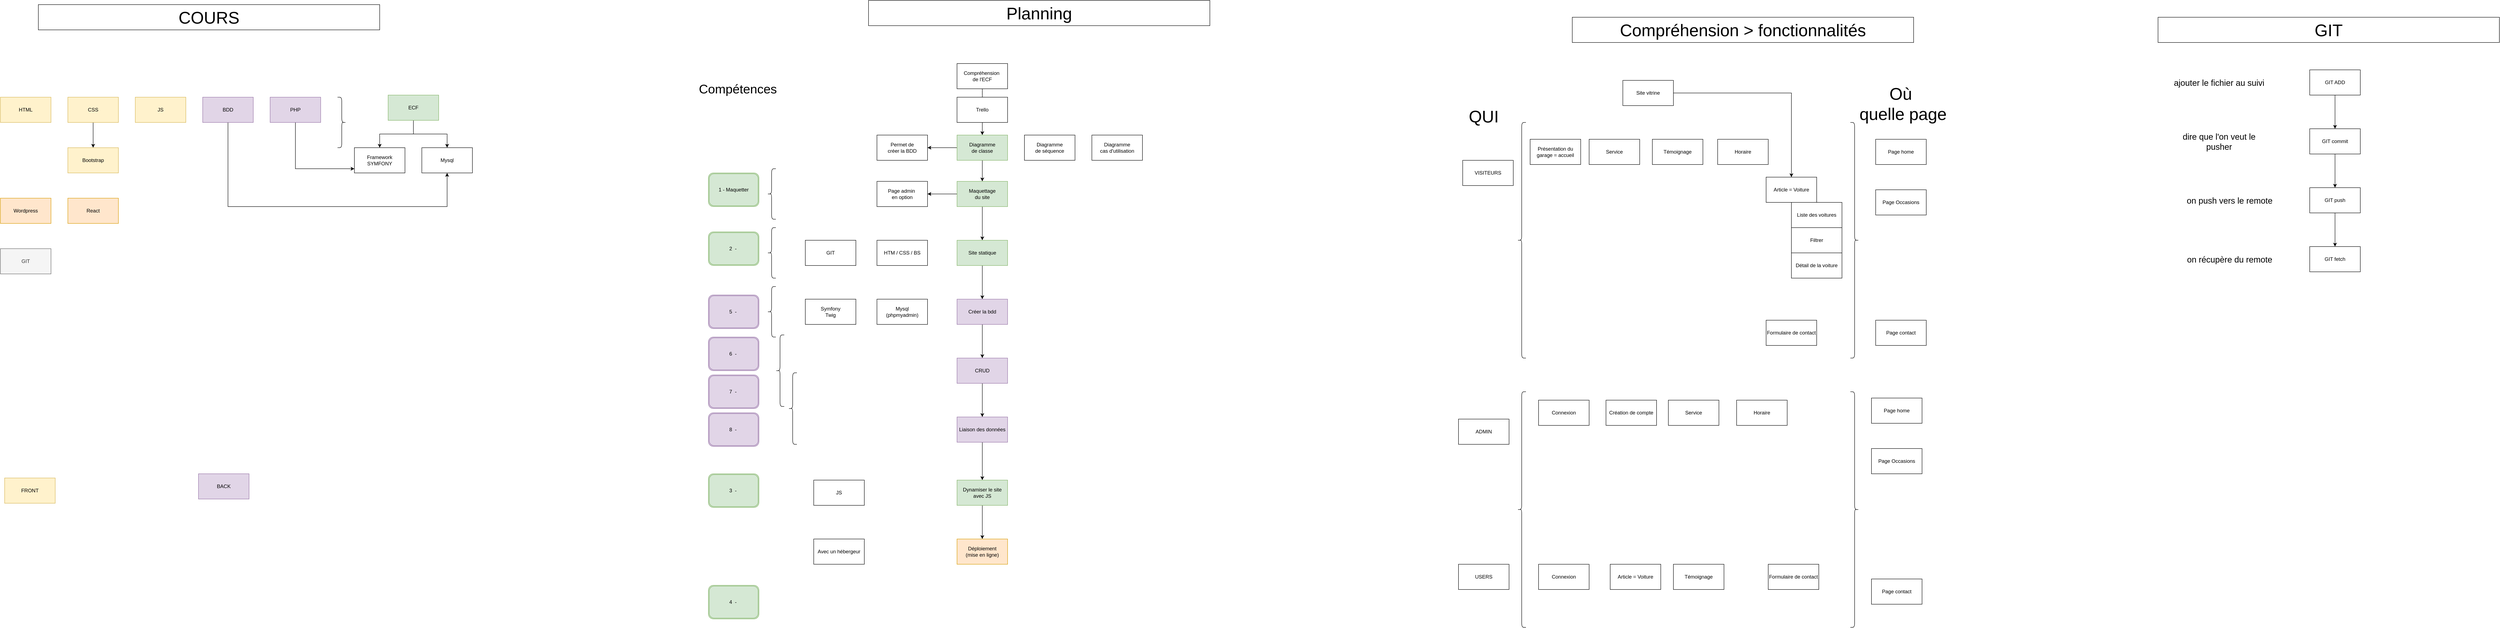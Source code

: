 <mxfile version="22.0.0" type="device">
  <diagram name="Page-1" id="HQbi3ZacV8eIeg5iLVu8">
    <mxGraphModel dx="2074" dy="1310" grid="1" gridSize="10" guides="1" tooltips="1" connect="1" arrows="1" fold="1" page="1" pageScale="1" pageWidth="1654" pageHeight="1169" math="0" shadow="0">
      <root>
        <mxCell id="0" />
        <mxCell id="1" parent="0" />
        <mxCell id="8w-JHZZtDKTPApVOzcfW-96" style="edgeStyle=orthogonalEdgeStyle;rounded=0;orthogonalLoop=1;jettySize=auto;html=1;" parent="1" source="8w-JHZZtDKTPApVOzcfW-1" target="8w-JHZZtDKTPApVOzcfW-14" edge="1">
          <mxGeometry relative="1" as="geometry">
            <mxPoint x="1090" y="400" as="targetPoint" />
          </mxGeometry>
        </mxCell>
        <mxCell id="8w-JHZZtDKTPApVOzcfW-97" style="edgeStyle=orthogonalEdgeStyle;rounded=0;orthogonalLoop=1;jettySize=auto;html=1;" parent="1" source="8w-JHZZtDKTPApVOzcfW-1" target="8w-JHZZtDKTPApVOzcfW-19" edge="1">
          <mxGeometry relative="1" as="geometry" />
        </mxCell>
        <mxCell id="8w-JHZZtDKTPApVOzcfW-1" value="ECF" style="rounded=0;whiteSpace=wrap;html=1;fillColor=#d5e8d4;strokeColor=#82b366;" parent="1" vertex="1">
          <mxGeometry x="960" y="275" width="120" height="60" as="geometry" />
        </mxCell>
        <mxCell id="8w-JHZZtDKTPApVOzcfW-4" value="HTML" style="rounded=0;whiteSpace=wrap;html=1;fillColor=#fff2cc;strokeColor=#d6b656;" parent="1" vertex="1">
          <mxGeometry x="40" y="280" width="120" height="60" as="geometry" />
        </mxCell>
        <mxCell id="8w-JHZZtDKTPApVOzcfW-5" value="Wordpress" style="rounded=0;whiteSpace=wrap;html=1;fillColor=#ffe6cc;strokeColor=#d79b00;" parent="1" vertex="1">
          <mxGeometry x="40" y="520" width="120" height="60" as="geometry" />
        </mxCell>
        <mxCell id="8w-JHZZtDKTPApVOzcfW-6" value="Bootstrap" style="rounded=0;whiteSpace=wrap;html=1;fillColor=#fff2cc;strokeColor=#d6b656;" parent="1" vertex="1">
          <mxGeometry x="200" y="400" width="120" height="60" as="geometry" />
        </mxCell>
        <mxCell id="8w-JHZZtDKTPApVOzcfW-13" style="edgeStyle=orthogonalEdgeStyle;rounded=0;orthogonalLoop=1;jettySize=auto;html=1;" parent="1" source="8w-JHZZtDKTPApVOzcfW-7" target="8w-JHZZtDKTPApVOzcfW-14" edge="1">
          <mxGeometry relative="1" as="geometry">
            <mxPoint x="480" y="620" as="targetPoint" />
            <Array as="points">
              <mxPoint x="740" y="450" />
            </Array>
          </mxGeometry>
        </mxCell>
        <mxCell id="8w-JHZZtDKTPApVOzcfW-7" value="PHP" style="rounded=0;whiteSpace=wrap;html=1;fillColor=#e1d5e7;strokeColor=#9673a6;" parent="1" vertex="1">
          <mxGeometry x="680" y="280" width="120" height="60" as="geometry" />
        </mxCell>
        <mxCell id="8w-JHZZtDKTPApVOzcfW-94" style="edgeStyle=orthogonalEdgeStyle;rounded=0;orthogonalLoop=1;jettySize=auto;html=1;" parent="1" source="8w-JHZZtDKTPApVOzcfW-8" target="8w-JHZZtDKTPApVOzcfW-6" edge="1">
          <mxGeometry relative="1" as="geometry" />
        </mxCell>
        <mxCell id="8w-JHZZtDKTPApVOzcfW-8" value="CSS" style="rounded=0;whiteSpace=wrap;html=1;fillColor=#fff2cc;strokeColor=#d6b656;" parent="1" vertex="1">
          <mxGeometry x="200" y="280" width="120" height="60" as="geometry" />
        </mxCell>
        <mxCell id="8w-JHZZtDKTPApVOzcfW-9" value="JS" style="rounded=0;whiteSpace=wrap;html=1;fillColor=#fff2cc;strokeColor=#d6b656;" parent="1" vertex="1">
          <mxGeometry x="360" y="280" width="120" height="60" as="geometry" />
        </mxCell>
        <mxCell id="8w-JHZZtDKTPApVOzcfW-14" value="Framework&lt;br&gt;SYMFONY" style="rounded=0;whiteSpace=wrap;html=1;" parent="1" vertex="1">
          <mxGeometry x="880" y="400" width="120" height="60" as="geometry" />
        </mxCell>
        <mxCell id="8w-JHZZtDKTPApVOzcfW-93" style="edgeStyle=orthogonalEdgeStyle;rounded=0;orthogonalLoop=1;jettySize=auto;html=1;" parent="1" source="8w-JHZZtDKTPApVOzcfW-15" target="8w-JHZZtDKTPApVOzcfW-19" edge="1">
          <mxGeometry relative="1" as="geometry">
            <Array as="points">
              <mxPoint x="580" y="540" />
            </Array>
          </mxGeometry>
        </mxCell>
        <mxCell id="8w-JHZZtDKTPApVOzcfW-15" value="BDD" style="rounded=0;whiteSpace=wrap;html=1;strokeColor=#9673a6;fillColor=#e1d5e7;" parent="1" vertex="1">
          <mxGeometry x="520" y="280" width="120" height="60" as="geometry" />
        </mxCell>
        <mxCell id="8w-JHZZtDKTPApVOzcfW-16" value="React" style="rounded=0;whiteSpace=wrap;html=1;fillColor=#ffe6cc;strokeColor=#d79b00;" parent="1" vertex="1">
          <mxGeometry x="200" y="520" width="120" height="60" as="geometry" />
        </mxCell>
        <mxCell id="8w-JHZZtDKTPApVOzcfW-19" value="Mysql" style="rounded=0;whiteSpace=wrap;html=1;" parent="1" vertex="1">
          <mxGeometry x="1040" y="400" width="120" height="60" as="geometry" />
        </mxCell>
        <mxCell id="8w-JHZZtDKTPApVOzcfW-20" value="&lt;font style=&quot;font-size: 40px;&quot;&gt;Planning&lt;/font&gt;" style="rounded=0;whiteSpace=wrap;html=1;" parent="1" vertex="1">
          <mxGeometry x="2100" y="50" width="810" height="60" as="geometry" />
        </mxCell>
        <mxCell id="8w-JHZZtDKTPApVOzcfW-98" value="" style="edgeStyle=orthogonalEdgeStyle;rounded=0;orthogonalLoop=1;jettySize=auto;html=1;" parent="1" source="8w-JHZZtDKTPApVOzcfW-21" target="8w-JHZZtDKTPApVOzcfW-23" edge="1">
          <mxGeometry relative="1" as="geometry" />
        </mxCell>
        <mxCell id="8w-JHZZtDKTPApVOzcfW-21" value="Compréhension&amp;nbsp;&lt;br&gt;de l&#39;ECF" style="rounded=0;whiteSpace=wrap;html=1;" parent="1" vertex="1">
          <mxGeometry x="2310" y="200" width="120" height="60" as="geometry" />
        </mxCell>
        <mxCell id="8w-JHZZtDKTPApVOzcfW-22" value="Trello" style="rounded=0;whiteSpace=wrap;html=1;" parent="1" vertex="1">
          <mxGeometry x="2310" y="280" width="120" height="60" as="geometry" />
        </mxCell>
        <mxCell id="8w-JHZZtDKTPApVOzcfW-28" value="" style="edgeStyle=orthogonalEdgeStyle;rounded=0;orthogonalLoop=1;jettySize=auto;html=1;" parent="1" source="8w-JHZZtDKTPApVOzcfW-23" target="8w-JHZZtDKTPApVOzcfW-27" edge="1">
          <mxGeometry relative="1" as="geometry" />
        </mxCell>
        <mxCell id="8w-JHZZtDKTPApVOzcfW-99" value="" style="edgeStyle=orthogonalEdgeStyle;rounded=0;orthogonalLoop=1;jettySize=auto;html=1;" parent="1" source="8w-JHZZtDKTPApVOzcfW-23" target="8w-JHZZtDKTPApVOzcfW-29" edge="1">
          <mxGeometry relative="1" as="geometry" />
        </mxCell>
        <mxCell id="8w-JHZZtDKTPApVOzcfW-23" value="Diagramme&lt;br&gt;de classe" style="rounded=0;whiteSpace=wrap;html=1;fillColor=#d5e8d4;strokeColor=#82b366;" parent="1" vertex="1">
          <mxGeometry x="2310" y="370" width="120" height="60" as="geometry" />
        </mxCell>
        <mxCell id="8w-JHZZtDKTPApVOzcfW-24" value="GIT" style="rounded=0;whiteSpace=wrap;html=1;fillColor=#f5f5f5;fontColor=#333333;strokeColor=#666666;" parent="1" vertex="1">
          <mxGeometry x="40" y="640" width="120" height="60" as="geometry" />
        </mxCell>
        <mxCell id="8w-JHZZtDKTPApVOzcfW-25" value="Diagramme&lt;br&gt;de séquence" style="rounded=0;whiteSpace=wrap;html=1;" parent="1" vertex="1">
          <mxGeometry x="2470" y="370" width="120" height="60" as="geometry" />
        </mxCell>
        <mxCell id="8w-JHZZtDKTPApVOzcfW-26" value="Diagramme&lt;br&gt;cas d&#39;utilisation" style="rounded=0;whiteSpace=wrap;html=1;" parent="1" vertex="1">
          <mxGeometry x="2630" y="370" width="120" height="60" as="geometry" />
        </mxCell>
        <mxCell id="8w-JHZZtDKTPApVOzcfW-27" value="Permet de &lt;br&gt;créer la BDD" style="whiteSpace=wrap;html=1;rounded=0;" parent="1" vertex="1">
          <mxGeometry x="2120" y="370" width="120" height="60" as="geometry" />
        </mxCell>
        <mxCell id="8w-JHZZtDKTPApVOzcfW-32" value="" style="edgeStyle=orthogonalEdgeStyle;rounded=0;orthogonalLoop=1;jettySize=auto;html=1;" parent="1" source="8w-JHZZtDKTPApVOzcfW-29" target="8w-JHZZtDKTPApVOzcfW-31" edge="1">
          <mxGeometry relative="1" as="geometry" />
        </mxCell>
        <mxCell id="8w-JHZZtDKTPApVOzcfW-34" value="" style="edgeStyle=orthogonalEdgeStyle;rounded=0;orthogonalLoop=1;jettySize=auto;html=1;" parent="1" source="8w-JHZZtDKTPApVOzcfW-29" target="8w-JHZZtDKTPApVOzcfW-33" edge="1">
          <mxGeometry relative="1" as="geometry" />
        </mxCell>
        <mxCell id="8w-JHZZtDKTPApVOzcfW-29" value="Maquettage&lt;br&gt;du site" style="rounded=0;whiteSpace=wrap;html=1;fillColor=#d5e8d4;strokeColor=#82b366;" parent="1" vertex="1">
          <mxGeometry x="2310" y="480" width="120" height="60" as="geometry" />
        </mxCell>
        <mxCell id="8w-JHZZtDKTPApVOzcfW-31" value="Page admin&amp;nbsp;&lt;br&gt;en option" style="whiteSpace=wrap;html=1;rounded=0;" parent="1" vertex="1">
          <mxGeometry x="2120" y="480" width="120" height="60" as="geometry" />
        </mxCell>
        <mxCell id="8w-JHZZtDKTPApVOzcfW-36" value="" style="edgeStyle=orthogonalEdgeStyle;rounded=0;orthogonalLoop=1;jettySize=auto;html=1;" parent="1" source="8w-JHZZtDKTPApVOzcfW-33" target="8w-JHZZtDKTPApVOzcfW-35" edge="1">
          <mxGeometry relative="1" as="geometry" />
        </mxCell>
        <mxCell id="8w-JHZZtDKTPApVOzcfW-33" value="Site statique" style="rounded=0;whiteSpace=wrap;html=1;fillColor=#d5e8d4;strokeColor=#82b366;" parent="1" vertex="1">
          <mxGeometry x="2310" y="620" width="120" height="60" as="geometry" />
        </mxCell>
        <mxCell id="8w-JHZZtDKTPApVOzcfW-41" value="" style="edgeStyle=orthogonalEdgeStyle;rounded=0;orthogonalLoop=1;jettySize=auto;html=1;" parent="1" source="8w-JHZZtDKTPApVOzcfW-35" target="8w-JHZZtDKTPApVOzcfW-40" edge="1">
          <mxGeometry relative="1" as="geometry" />
        </mxCell>
        <mxCell id="8w-JHZZtDKTPApVOzcfW-35" value="Créer la bdd" style="rounded=0;whiteSpace=wrap;html=1;fillColor=#e1d5e7;strokeColor=#9673a6;" parent="1" vertex="1">
          <mxGeometry x="2310" y="760" width="120" height="60" as="geometry" />
        </mxCell>
        <mxCell id="8w-JHZZtDKTPApVOzcfW-37" value="Symfony&lt;br&gt;Twig" style="rounded=0;whiteSpace=wrap;html=1;" parent="1" vertex="1">
          <mxGeometry x="1950" y="760" width="120" height="60" as="geometry" />
        </mxCell>
        <mxCell id="8w-JHZZtDKTPApVOzcfW-39" value="HTM / CSS / BS" style="rounded=0;whiteSpace=wrap;html=1;" parent="1" vertex="1">
          <mxGeometry x="2120" y="620" width="120" height="60" as="geometry" />
        </mxCell>
        <mxCell id="8w-JHZZtDKTPApVOzcfW-43" value="" style="edgeStyle=orthogonalEdgeStyle;rounded=0;orthogonalLoop=1;jettySize=auto;html=1;" parent="1" source="8w-JHZZtDKTPApVOzcfW-40" target="8w-JHZZtDKTPApVOzcfW-42" edge="1">
          <mxGeometry relative="1" as="geometry" />
        </mxCell>
        <mxCell id="8w-JHZZtDKTPApVOzcfW-40" value="CRUD" style="rounded=0;whiteSpace=wrap;html=1;fillColor=#e1d5e7;strokeColor=#9673a6;" parent="1" vertex="1">
          <mxGeometry x="2310" y="900" width="120" height="60" as="geometry" />
        </mxCell>
        <mxCell id="8w-JHZZtDKTPApVOzcfW-45" value="" style="edgeStyle=orthogonalEdgeStyle;rounded=0;orthogonalLoop=1;jettySize=auto;html=1;" parent="1" source="8w-JHZZtDKTPApVOzcfW-42" target="8w-JHZZtDKTPApVOzcfW-44" edge="1">
          <mxGeometry relative="1" as="geometry" />
        </mxCell>
        <mxCell id="8w-JHZZtDKTPApVOzcfW-42" value="Liaison des données" style="rounded=0;whiteSpace=wrap;html=1;fillColor=#e1d5e7;strokeColor=#9673a6;" parent="1" vertex="1">
          <mxGeometry x="2310" y="1040" width="120" height="60" as="geometry" />
        </mxCell>
        <mxCell id="8w-JHZZtDKTPApVOzcfW-48" value="" style="edgeStyle=orthogonalEdgeStyle;rounded=0;orthogonalLoop=1;jettySize=auto;html=1;" parent="1" source="8w-JHZZtDKTPApVOzcfW-44" target="8w-JHZZtDKTPApVOzcfW-47" edge="1">
          <mxGeometry relative="1" as="geometry" />
        </mxCell>
        <mxCell id="8w-JHZZtDKTPApVOzcfW-44" value="Dynamiser le site avec JS" style="rounded=0;whiteSpace=wrap;html=1;fillColor=#d5e8d4;strokeColor=#82b366;" parent="1" vertex="1">
          <mxGeometry x="2310" y="1190" width="120" height="60" as="geometry" />
        </mxCell>
        <mxCell id="8w-JHZZtDKTPApVOzcfW-46" value="JS" style="rounded=0;whiteSpace=wrap;html=1;" parent="1" vertex="1">
          <mxGeometry x="1970" y="1190" width="120" height="60" as="geometry" />
        </mxCell>
        <mxCell id="8w-JHZZtDKTPApVOzcfW-47" value="Déploiement&lt;br&gt;(mise en ligne)" style="rounded=0;whiteSpace=wrap;html=1;fillColor=#ffe6cc;strokeColor=#d79b00;" parent="1" vertex="1">
          <mxGeometry x="2310" y="1330" width="120" height="60" as="geometry" />
        </mxCell>
        <mxCell id="8w-JHZZtDKTPApVOzcfW-49" value="Avec un hébergeur" style="rounded=0;whiteSpace=wrap;html=1;" parent="1" vertex="1">
          <mxGeometry x="1970" y="1330" width="120" height="60" as="geometry" />
        </mxCell>
        <mxCell id="8w-JHZZtDKTPApVOzcfW-50" value="GIT" style="rounded=0;whiteSpace=wrap;html=1;" parent="1" vertex="1">
          <mxGeometry x="1950" y="620" width="120" height="60" as="geometry" />
        </mxCell>
        <mxCell id="8w-JHZZtDKTPApVOzcfW-51" value="Mysql&lt;br&gt;(phpmyadmin)" style="rounded=0;whiteSpace=wrap;html=1;" parent="1" vertex="1">
          <mxGeometry x="2120" y="760" width="120" height="60" as="geometry" />
        </mxCell>
        <mxCell id="8w-JHZZtDKTPApVOzcfW-52" value="&lt;font style=&quot;font-size: 40px;&quot;&gt;Compréhension &amp;gt; fonctionnalités&lt;/font&gt;" style="rounded=0;whiteSpace=wrap;html=1;" parent="1" vertex="1">
          <mxGeometry x="3770" y="90" width="810" height="60" as="geometry" />
        </mxCell>
        <mxCell id="8w-JHZZtDKTPApVOzcfW-55" value="" style="edgeStyle=orthogonalEdgeStyle;rounded=0;orthogonalLoop=1;jettySize=auto;html=1;" parent="1" source="8w-JHZZtDKTPApVOzcfW-53" target="8w-JHZZtDKTPApVOzcfW-54" edge="1">
          <mxGeometry relative="1" as="geometry" />
        </mxCell>
        <mxCell id="8w-JHZZtDKTPApVOzcfW-53" value="Site vitrine" style="rounded=0;whiteSpace=wrap;html=1;" parent="1" vertex="1">
          <mxGeometry x="3890" y="240" width="120" height="60" as="geometry" />
        </mxCell>
        <mxCell id="8w-JHZZtDKTPApVOzcfW-54" value="Article = Voiture" style="rounded=0;whiteSpace=wrap;html=1;" parent="1" vertex="1">
          <mxGeometry x="4230" y="470" width="120" height="60" as="geometry" />
        </mxCell>
        <mxCell id="8w-JHZZtDKTPApVOzcfW-56" value="Horaire" style="rounded=0;whiteSpace=wrap;html=1;" parent="1" vertex="1">
          <mxGeometry x="4115" y="380" width="120" height="60" as="geometry" />
        </mxCell>
        <mxCell id="8w-JHZZtDKTPApVOzcfW-57" value="Service" style="rounded=0;whiteSpace=wrap;html=1;" parent="1" vertex="1">
          <mxGeometry x="3810" y="380" width="120" height="60" as="geometry" />
        </mxCell>
        <mxCell id="8w-JHZZtDKTPApVOzcfW-58" value="Formulaire de contact" style="rounded=0;whiteSpace=wrap;html=1;" parent="1" vertex="1">
          <mxGeometry x="4230" y="810" width="120" height="60" as="geometry" />
        </mxCell>
        <mxCell id="8w-JHZZtDKTPApVOzcfW-59" value="Témoignage" style="rounded=0;whiteSpace=wrap;html=1;" parent="1" vertex="1">
          <mxGeometry x="3960" y="380" width="120" height="60" as="geometry" />
        </mxCell>
        <mxCell id="8w-JHZZtDKTPApVOzcfW-60" value="VISITEURS" style="rounded=0;whiteSpace=wrap;html=1;" parent="1" vertex="1">
          <mxGeometry x="3510" y="430" width="120" height="60" as="geometry" />
        </mxCell>
        <mxCell id="8w-JHZZtDKTPApVOzcfW-61" value="" style="shape=curlyBracket;whiteSpace=wrap;html=1;rounded=1;labelPosition=left;verticalLabelPosition=middle;align=right;verticalAlign=middle;" parent="1" vertex="1">
          <mxGeometry x="3640" y="340" width="20" height="560" as="geometry" />
        </mxCell>
        <mxCell id="8w-JHZZtDKTPApVOzcfW-62" value="Présentation du garage = accueil" style="rounded=0;whiteSpace=wrap;html=1;" parent="1" vertex="1">
          <mxGeometry x="3670" y="380" width="120" height="60" as="geometry" />
        </mxCell>
        <mxCell id="8w-JHZZtDKTPApVOzcfW-65" value="" style="shape=curlyBracket;whiteSpace=wrap;html=1;rounded=1;flipH=1;labelPosition=right;verticalLabelPosition=middle;align=left;verticalAlign=middle;" parent="1" vertex="1">
          <mxGeometry x="4430" y="340" width="20" height="560" as="geometry" />
        </mxCell>
        <mxCell id="8w-JHZZtDKTPApVOzcfW-66" value="Page home" style="rounded=0;whiteSpace=wrap;html=1;" parent="1" vertex="1">
          <mxGeometry x="4490" y="380" width="120" height="60" as="geometry" />
        </mxCell>
        <mxCell id="8w-JHZZtDKTPApVOzcfW-67" value="&lt;font style=&quot;font-size: 40px;&quot;&gt;QUI&lt;/font&gt;" style="text;strokeColor=none;align=center;fillColor=none;html=1;verticalAlign=middle;whiteSpace=wrap;rounded=0;" parent="1" vertex="1">
          <mxGeometry x="3530" y="310" width="60" height="30" as="geometry" />
        </mxCell>
        <mxCell id="8w-JHZZtDKTPApVOzcfW-68" value="&lt;font style=&quot;font-size: 40px;&quot;&gt;Où&amp;nbsp;&lt;br&gt;quelle page&lt;br&gt;&lt;/font&gt;" style="text;strokeColor=none;align=center;fillColor=none;html=1;verticalAlign=middle;whiteSpace=wrap;rounded=0;" parent="1" vertex="1">
          <mxGeometry x="4440" y="280" width="230" height="30" as="geometry" />
        </mxCell>
        <mxCell id="8w-JHZZtDKTPApVOzcfW-69" value="Page Occasions" style="rounded=0;whiteSpace=wrap;html=1;" parent="1" vertex="1">
          <mxGeometry x="4490" y="500" width="120" height="60" as="geometry" />
        </mxCell>
        <mxCell id="8w-JHZZtDKTPApVOzcfW-70" value="Page contact" style="rounded=0;whiteSpace=wrap;html=1;" parent="1" vertex="1">
          <mxGeometry x="4490" y="810" width="120" height="60" as="geometry" />
        </mxCell>
        <mxCell id="8w-JHZZtDKTPApVOzcfW-71" value="Liste des voitures" style="rounded=0;whiteSpace=wrap;html=1;" parent="1" vertex="1">
          <mxGeometry x="4290" y="530" width="120" height="60" as="geometry" />
        </mxCell>
        <mxCell id="8w-JHZZtDKTPApVOzcfW-72" value="Filtrer" style="rounded=0;whiteSpace=wrap;html=1;" parent="1" vertex="1">
          <mxGeometry x="4290" y="590" width="120" height="60" as="geometry" />
        </mxCell>
        <mxCell id="8w-JHZZtDKTPApVOzcfW-73" value="Détail de la voiture" style="rounded=0;whiteSpace=wrap;html=1;" parent="1" vertex="1">
          <mxGeometry x="4290" y="650" width="120" height="60" as="geometry" />
        </mxCell>
        <mxCell id="8w-JHZZtDKTPApVOzcfW-74" value="Article = Voiture" style="rounded=0;whiteSpace=wrap;html=1;" parent="1" vertex="1">
          <mxGeometry x="3860" y="1390" width="120" height="60" as="geometry" />
        </mxCell>
        <mxCell id="8w-JHZZtDKTPApVOzcfW-75" value="Horaire" style="rounded=0;whiteSpace=wrap;html=1;" parent="1" vertex="1">
          <mxGeometry x="4160" y="1000" width="120" height="60" as="geometry" />
        </mxCell>
        <mxCell id="8w-JHZZtDKTPApVOzcfW-76" value="Service" style="rounded=0;whiteSpace=wrap;html=1;" parent="1" vertex="1">
          <mxGeometry x="3998" y="1000" width="120" height="60" as="geometry" />
        </mxCell>
        <mxCell id="8w-JHZZtDKTPApVOzcfW-77" value="Formulaire de contact" style="rounded=0;whiteSpace=wrap;html=1;" parent="1" vertex="1">
          <mxGeometry x="4235" y="1390" width="120" height="60" as="geometry" />
        </mxCell>
        <mxCell id="8w-JHZZtDKTPApVOzcfW-78" value="Témoignage" style="rounded=0;whiteSpace=wrap;html=1;" parent="1" vertex="1">
          <mxGeometry x="4010" y="1390" width="120" height="60" as="geometry" />
        </mxCell>
        <mxCell id="8w-JHZZtDKTPApVOzcfW-79" value="ADMIN" style="rounded=0;whiteSpace=wrap;html=1;" parent="1" vertex="1">
          <mxGeometry x="3500" y="1045" width="120" height="60" as="geometry" />
        </mxCell>
        <mxCell id="8w-JHZZtDKTPApVOzcfW-80" value="Connexion" style="rounded=0;whiteSpace=wrap;html=1;" parent="1" vertex="1">
          <mxGeometry x="3690" y="1000" width="120" height="60" as="geometry" />
        </mxCell>
        <mxCell id="8w-JHZZtDKTPApVOzcfW-81" value="Page home" style="rounded=0;whiteSpace=wrap;html=1;" parent="1" vertex="1">
          <mxGeometry x="4480" y="995" width="120" height="60" as="geometry" />
        </mxCell>
        <mxCell id="8w-JHZZtDKTPApVOzcfW-82" value="Page Occasions" style="rounded=0;whiteSpace=wrap;html=1;" parent="1" vertex="1">
          <mxGeometry x="4480" y="1115" width="120" height="60" as="geometry" />
        </mxCell>
        <mxCell id="8w-JHZZtDKTPApVOzcfW-83" value="Page contact" style="rounded=0;whiteSpace=wrap;html=1;" parent="1" vertex="1">
          <mxGeometry x="4480" y="1425" width="120" height="60" as="geometry" />
        </mxCell>
        <mxCell id="8w-JHZZtDKTPApVOzcfW-87" value="" style="shape=curlyBracket;whiteSpace=wrap;html=1;rounded=1;labelPosition=left;verticalLabelPosition=middle;align=right;verticalAlign=middle;" parent="1" vertex="1">
          <mxGeometry x="3640" y="980" width="20" height="560" as="geometry" />
        </mxCell>
        <mxCell id="8w-JHZZtDKTPApVOzcfW-88" value="" style="shape=curlyBracket;whiteSpace=wrap;html=1;rounded=1;flipH=1;labelPosition=right;verticalLabelPosition=middle;align=left;verticalAlign=middle;" parent="1" vertex="1">
          <mxGeometry x="4430" y="980" width="20" height="560" as="geometry" />
        </mxCell>
        <mxCell id="8w-JHZZtDKTPApVOzcfW-89" value="USERS" style="rounded=0;whiteSpace=wrap;html=1;" parent="1" vertex="1">
          <mxGeometry x="3500" y="1390" width="120" height="60" as="geometry" />
        </mxCell>
        <mxCell id="8w-JHZZtDKTPApVOzcfW-90" value="Création de compte" style="rounded=0;whiteSpace=wrap;html=1;" parent="1" vertex="1">
          <mxGeometry x="3850" y="1000" width="120" height="60" as="geometry" />
        </mxCell>
        <mxCell id="8w-JHZZtDKTPApVOzcfW-91" value="Connexion" style="rounded=0;whiteSpace=wrap;html=1;" parent="1" vertex="1">
          <mxGeometry x="3690" y="1390" width="120" height="60" as="geometry" />
        </mxCell>
        <mxCell id="8w-JHZZtDKTPApVOzcfW-92" value="&lt;font style=&quot;&quot;&gt;&lt;font style=&quot;font-size: 40px;&quot;&gt;COURS&lt;/font&gt;&lt;br&gt;&lt;/font&gt;" style="rounded=0;whiteSpace=wrap;html=1;" parent="1" vertex="1">
          <mxGeometry x="130" y="60" width="810" height="60" as="geometry" />
        </mxCell>
        <mxCell id="8w-JHZZtDKTPApVOzcfW-95" value="" style="shape=curlyBracket;whiteSpace=wrap;html=1;rounded=1;flipH=1;labelPosition=right;verticalLabelPosition=middle;align=left;verticalAlign=middle;" parent="1" vertex="1">
          <mxGeometry x="840" y="280" width="20" height="120" as="geometry" />
        </mxCell>
        <mxCell id="8w-JHZZtDKTPApVOzcfW-102" value="1 - Maquetter" style="shape=ext;double=1;rounded=1;whiteSpace=wrap;html=1;fillColor=#d5e8d4;strokeColor=#82b366;" parent="1" vertex="1">
          <mxGeometry x="1720" y="460" width="120" height="80" as="geometry" />
        </mxCell>
        <mxCell id="8w-JHZZtDKTPApVOzcfW-103" value="&lt;font style=&quot;font-size: 30px;&quot;&gt;Compétences&lt;/font&gt;" style="text;strokeColor=none;align=center;fillColor=none;html=1;verticalAlign=middle;whiteSpace=wrap;rounded=0;" parent="1" vertex="1">
          <mxGeometry x="1760" y="245" width="60" height="30" as="geometry" />
        </mxCell>
        <mxCell id="8w-JHZZtDKTPApVOzcfW-104" value="2&amp;nbsp; -&amp;nbsp;" style="shape=ext;double=1;rounded=1;whiteSpace=wrap;html=1;fillColor=#d5e8d4;strokeColor=#82b366;" parent="1" vertex="1">
          <mxGeometry x="1720" y="600" width="120" height="80" as="geometry" />
        </mxCell>
        <mxCell id="vNtI_-nZQP0ANpb-qeg6-1" value="5&amp;nbsp; -&amp;nbsp;" style="shape=ext;double=1;rounded=1;whiteSpace=wrap;html=1;fillColor=#e1d5e7;strokeColor=#9673a6;" parent="1" vertex="1">
          <mxGeometry x="1720" y="750" width="120" height="80" as="geometry" />
        </mxCell>
        <mxCell id="vNtI_-nZQP0ANpb-qeg6-2" value="3&amp;nbsp; -&amp;nbsp;" style="shape=ext;double=1;rounded=1;whiteSpace=wrap;html=1;fillColor=#d5e8d4;strokeColor=#82b366;" parent="1" vertex="1">
          <mxGeometry x="1720" y="1175" width="120" height="80" as="geometry" />
        </mxCell>
        <mxCell id="vNtI_-nZQP0ANpb-qeg6-3" value="&lt;font style=&quot;font-size: 40px;&quot;&gt;GIT&lt;/font&gt;" style="rounded=0;whiteSpace=wrap;html=1;" parent="1" vertex="1">
          <mxGeometry x="5160" y="90" width="810" height="60" as="geometry" />
        </mxCell>
        <mxCell id="vNtI_-nZQP0ANpb-qeg6-7" value="" style="edgeStyle=orthogonalEdgeStyle;rounded=0;orthogonalLoop=1;jettySize=auto;html=1;" parent="1" source="vNtI_-nZQP0ANpb-qeg6-4" target="vNtI_-nZQP0ANpb-qeg6-6" edge="1">
          <mxGeometry relative="1" as="geometry" />
        </mxCell>
        <mxCell id="vNtI_-nZQP0ANpb-qeg6-4" value="GIT ADD" style="rounded=0;whiteSpace=wrap;html=1;" parent="1" vertex="1">
          <mxGeometry x="5520" y="215" width="120" height="60" as="geometry" />
        </mxCell>
        <mxCell id="vNtI_-nZQP0ANpb-qeg6-5" value="&lt;p style=&quot;line-height: 120%; font-size: 20px;&quot;&gt;&lt;font style=&quot;font-size: 20px;&quot;&gt;ajouter le fichier au suivi&lt;br&gt;&lt;/font&gt;&lt;/p&gt;" style="text;strokeColor=none;align=center;fillColor=none;html=1;verticalAlign=middle;whiteSpace=wrap;rounded=0;" parent="1" vertex="1">
          <mxGeometry x="5190" y="230" width="230" height="30" as="geometry" />
        </mxCell>
        <mxCell id="vNtI_-nZQP0ANpb-qeg6-10" value="" style="edgeStyle=orthogonalEdgeStyle;rounded=0;orthogonalLoop=1;jettySize=auto;html=1;" parent="1" source="vNtI_-nZQP0ANpb-qeg6-6" target="vNtI_-nZQP0ANpb-qeg6-9" edge="1">
          <mxGeometry relative="1" as="geometry" />
        </mxCell>
        <mxCell id="vNtI_-nZQP0ANpb-qeg6-6" value="GIT commit" style="rounded=0;whiteSpace=wrap;html=1;" parent="1" vertex="1">
          <mxGeometry x="5520" y="355" width="120" height="60" as="geometry" />
        </mxCell>
        <mxCell id="vNtI_-nZQP0ANpb-qeg6-8" value="&lt;p style=&quot;line-height: 120%; font-size: 20px;&quot;&gt;&lt;font style=&quot;font-size: 20px;&quot;&gt;dire que l&#39;on veut le pusher&lt;br&gt;&lt;/font&gt;&lt;/p&gt;" style="text;strokeColor=none;align=center;fillColor=none;html=1;verticalAlign=middle;whiteSpace=wrap;rounded=0;" parent="1" vertex="1">
          <mxGeometry x="5190" y="370" width="230" height="30" as="geometry" />
        </mxCell>
        <mxCell id="vNtI_-nZQP0ANpb-qeg6-13" value="" style="edgeStyle=orthogonalEdgeStyle;rounded=0;orthogonalLoop=1;jettySize=auto;html=1;" parent="1" source="vNtI_-nZQP0ANpb-qeg6-9" target="vNtI_-nZQP0ANpb-qeg6-12" edge="1">
          <mxGeometry relative="1" as="geometry" />
        </mxCell>
        <mxCell id="vNtI_-nZQP0ANpb-qeg6-9" value="GIT push" style="rounded=0;whiteSpace=wrap;html=1;" parent="1" vertex="1">
          <mxGeometry x="5520" y="495" width="120" height="60" as="geometry" />
        </mxCell>
        <mxCell id="vNtI_-nZQP0ANpb-qeg6-11" value="&lt;p style=&quot;line-height: 120%; font-size: 20px;&quot;&gt;&lt;font style=&quot;font-size: 20px;&quot;&gt;on push vers le remote&lt;br&gt;&lt;/font&gt;&lt;/p&gt;" style="text;strokeColor=none;align=center;fillColor=none;html=1;verticalAlign=middle;whiteSpace=wrap;rounded=0;" parent="1" vertex="1">
          <mxGeometry x="5190" y="510" width="280" height="30" as="geometry" />
        </mxCell>
        <mxCell id="vNtI_-nZQP0ANpb-qeg6-12" value="GIT fetch" style="rounded=0;whiteSpace=wrap;html=1;" parent="1" vertex="1">
          <mxGeometry x="5520" y="635" width="120" height="60" as="geometry" />
        </mxCell>
        <mxCell id="vNtI_-nZQP0ANpb-qeg6-14" value="&lt;p style=&quot;line-height: 120%; font-size: 20px;&quot;&gt;&lt;font style=&quot;font-size: 20px;&quot;&gt;on récupère du remote&lt;br&gt;&lt;/font&gt;&lt;/p&gt;" style="text;strokeColor=none;align=center;fillColor=none;html=1;verticalAlign=middle;whiteSpace=wrap;rounded=0;" parent="1" vertex="1">
          <mxGeometry x="5190" y="650" width="280" height="30" as="geometry" />
        </mxCell>
        <mxCell id="vNtI_-nZQP0ANpb-qeg6-15" value="FRONT" style="rounded=0;whiteSpace=wrap;html=1;fillColor=#fff2cc;strokeColor=#d6b656;" parent="1" vertex="1">
          <mxGeometry x="50" y="1185" width="120" height="60" as="geometry" />
        </mxCell>
        <mxCell id="vNtI_-nZQP0ANpb-qeg6-16" value="BACK" style="rounded=0;whiteSpace=wrap;html=1;strokeColor=#9673a6;fillColor=#e1d5e7;" parent="1" vertex="1">
          <mxGeometry x="510" y="1175" width="120" height="60" as="geometry" />
        </mxCell>
        <mxCell id="vNtI_-nZQP0ANpb-qeg6-17" value="8&amp;nbsp; -&amp;nbsp;" style="shape=ext;double=1;rounded=1;whiteSpace=wrap;html=1;fillColor=#e1d5e7;strokeColor=#9673a6;" parent="1" vertex="1">
          <mxGeometry x="1720" y="1030" width="120" height="80" as="geometry" />
        </mxCell>
        <mxCell id="vNtI_-nZQP0ANpb-qeg6-18" value="7&amp;nbsp; -&amp;nbsp;" style="shape=ext;double=1;rounded=1;whiteSpace=wrap;html=1;fillColor=#e1d5e7;strokeColor=#9673a6;" parent="1" vertex="1">
          <mxGeometry x="1720" y="940" width="120" height="80" as="geometry" />
        </mxCell>
        <mxCell id="vNtI_-nZQP0ANpb-qeg6-19" value="6&amp;nbsp; -&amp;nbsp;" style="shape=ext;double=1;rounded=1;whiteSpace=wrap;html=1;fillColor=#e1d5e7;strokeColor=#9673a6;" parent="1" vertex="1">
          <mxGeometry x="1720" y="850" width="120" height="80" as="geometry" />
        </mxCell>
        <mxCell id="vNtI_-nZQP0ANpb-qeg6-20" value="4&amp;nbsp; -&amp;nbsp;" style="shape=ext;double=1;rounded=1;whiteSpace=wrap;html=1;fillColor=#d5e8d4;strokeColor=#82b366;" parent="1" vertex="1">
          <mxGeometry x="1720" y="1440" width="120" height="80" as="geometry" />
        </mxCell>
        <mxCell id="vNtI_-nZQP0ANpb-qeg6-21" value="" style="shape=curlyBracket;whiteSpace=wrap;html=1;rounded=1;labelPosition=left;verticalLabelPosition=middle;align=right;verticalAlign=middle;" parent="1" vertex="1">
          <mxGeometry x="1860" y="450" width="20" height="120" as="geometry" />
        </mxCell>
        <mxCell id="vNtI_-nZQP0ANpb-qeg6-22" value="" style="shape=curlyBracket;whiteSpace=wrap;html=1;rounded=1;labelPosition=left;verticalLabelPosition=middle;align=right;verticalAlign=middle;" parent="1" vertex="1">
          <mxGeometry x="1860" y="590" width="20" height="120" as="geometry" />
        </mxCell>
        <mxCell id="vNtI_-nZQP0ANpb-qeg6-23" value="" style="shape=curlyBracket;whiteSpace=wrap;html=1;rounded=1;labelPosition=left;verticalLabelPosition=middle;align=right;verticalAlign=middle;" parent="1" vertex="1">
          <mxGeometry x="1860" y="730" width="20" height="120" as="geometry" />
        </mxCell>
        <mxCell id="nUNnEMWA2MoYD4Qh5w88-1" value="" style="shape=curlyBracket;whiteSpace=wrap;html=1;rounded=1;labelPosition=left;verticalLabelPosition=middle;align=right;verticalAlign=middle;" vertex="1" parent="1">
          <mxGeometry x="1880" y="845" width="20" height="170" as="geometry" />
        </mxCell>
        <mxCell id="nUNnEMWA2MoYD4Qh5w88-2" value="" style="shape=curlyBracket;whiteSpace=wrap;html=1;rounded=1;labelPosition=left;verticalLabelPosition=middle;align=right;verticalAlign=middle;" vertex="1" parent="1">
          <mxGeometry x="1910" y="935" width="20" height="170" as="geometry" />
        </mxCell>
      </root>
    </mxGraphModel>
  </diagram>
</mxfile>
